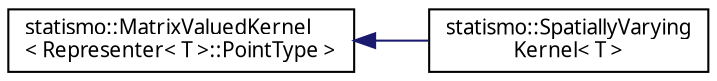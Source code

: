 digraph "Graphical Class Hierarchy"
{
  edge [fontname="FreeSans.ttf",fontsize="10",labelfontname="FreeSans.ttf",labelfontsize="10"];
  node [fontname="FreeSans.ttf",fontsize="10",shape=record];
  rankdir="LR";
  Node1 [label="statismo::MatrixValuedKernel\l\< Representer\< T \>::PointType \>",height=0.2,width=0.4,color="black", fillcolor="white", style="filled",URL="$classstatismo_1_1MatrixValuedKernel.html"];
  Node1 -> Node2 [dir="back",color="midnightblue",fontsize="10",style="solid",fontname="FreeSans.ttf"];
  Node2 [label="statismo::SpatiallyVarying\lKernel\< T \>",height=0.2,width=0.4,color="black", fillcolor="white", style="filled",URL="$classstatismo_1_1SpatiallyVaryingKernel.html"];
}
